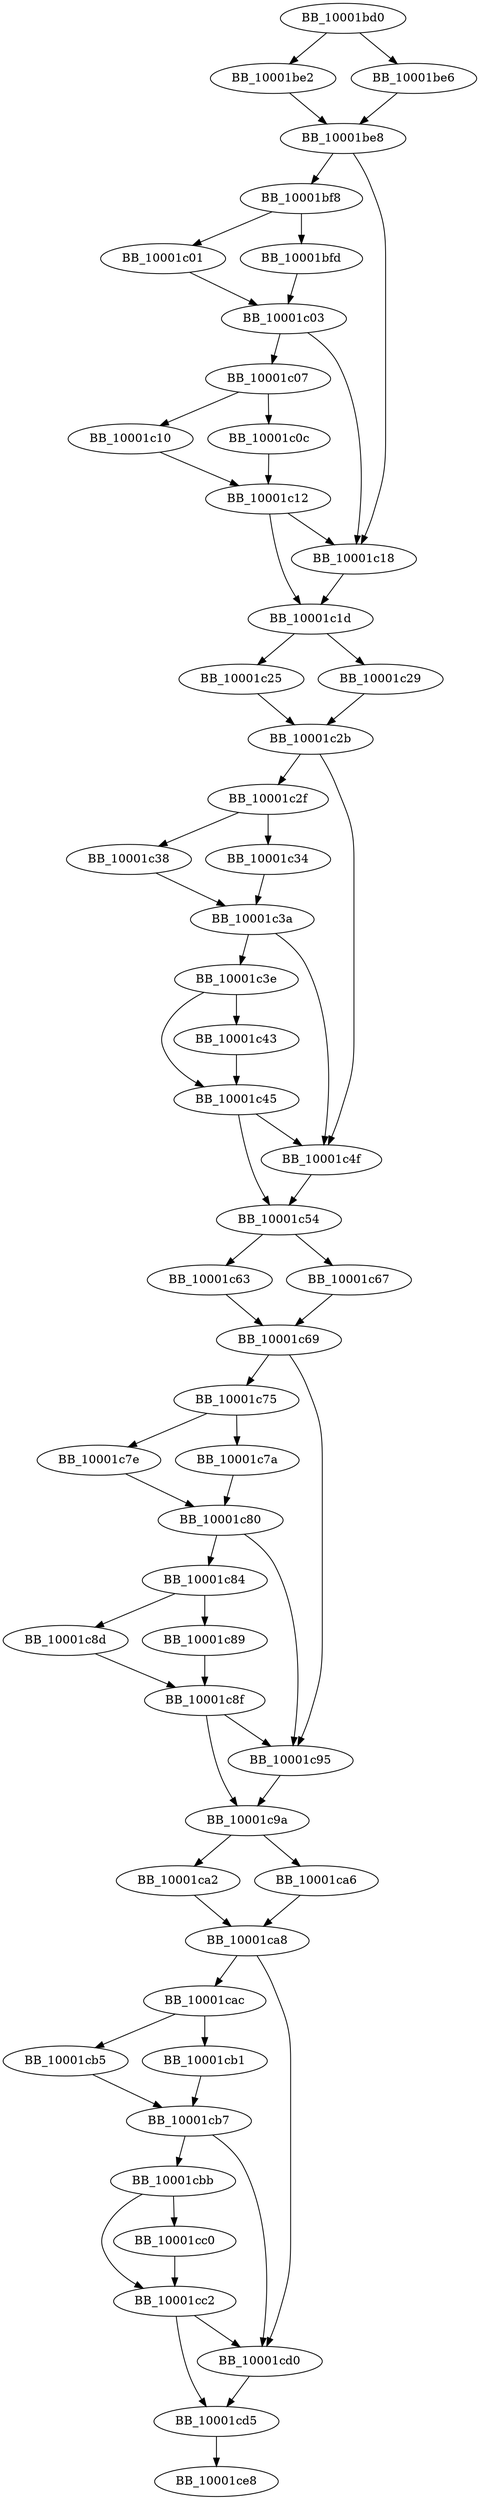 DiGraph sub_10001BD0{
BB_10001bd0->BB_10001be2
BB_10001bd0->BB_10001be6
BB_10001be2->BB_10001be8
BB_10001be6->BB_10001be8
BB_10001be8->BB_10001bf8
BB_10001be8->BB_10001c18
BB_10001bf8->BB_10001bfd
BB_10001bf8->BB_10001c01
BB_10001bfd->BB_10001c03
BB_10001c01->BB_10001c03
BB_10001c03->BB_10001c07
BB_10001c03->BB_10001c18
BB_10001c07->BB_10001c0c
BB_10001c07->BB_10001c10
BB_10001c0c->BB_10001c12
BB_10001c10->BB_10001c12
BB_10001c12->BB_10001c18
BB_10001c12->BB_10001c1d
BB_10001c18->BB_10001c1d
BB_10001c1d->BB_10001c25
BB_10001c1d->BB_10001c29
BB_10001c25->BB_10001c2b
BB_10001c29->BB_10001c2b
BB_10001c2b->BB_10001c2f
BB_10001c2b->BB_10001c4f
BB_10001c2f->BB_10001c34
BB_10001c2f->BB_10001c38
BB_10001c34->BB_10001c3a
BB_10001c38->BB_10001c3a
BB_10001c3a->BB_10001c3e
BB_10001c3a->BB_10001c4f
BB_10001c3e->BB_10001c43
BB_10001c3e->BB_10001c45
BB_10001c43->BB_10001c45
BB_10001c45->BB_10001c4f
BB_10001c45->BB_10001c54
BB_10001c4f->BB_10001c54
BB_10001c54->BB_10001c63
BB_10001c54->BB_10001c67
BB_10001c63->BB_10001c69
BB_10001c67->BB_10001c69
BB_10001c69->BB_10001c75
BB_10001c69->BB_10001c95
BB_10001c75->BB_10001c7a
BB_10001c75->BB_10001c7e
BB_10001c7a->BB_10001c80
BB_10001c7e->BB_10001c80
BB_10001c80->BB_10001c84
BB_10001c80->BB_10001c95
BB_10001c84->BB_10001c89
BB_10001c84->BB_10001c8d
BB_10001c89->BB_10001c8f
BB_10001c8d->BB_10001c8f
BB_10001c8f->BB_10001c95
BB_10001c8f->BB_10001c9a
BB_10001c95->BB_10001c9a
BB_10001c9a->BB_10001ca2
BB_10001c9a->BB_10001ca6
BB_10001ca2->BB_10001ca8
BB_10001ca6->BB_10001ca8
BB_10001ca8->BB_10001cac
BB_10001ca8->BB_10001cd0
BB_10001cac->BB_10001cb1
BB_10001cac->BB_10001cb5
BB_10001cb1->BB_10001cb7
BB_10001cb5->BB_10001cb7
BB_10001cb7->BB_10001cbb
BB_10001cb7->BB_10001cd0
BB_10001cbb->BB_10001cc0
BB_10001cbb->BB_10001cc2
BB_10001cc0->BB_10001cc2
BB_10001cc2->BB_10001cd0
BB_10001cc2->BB_10001cd5
BB_10001cd0->BB_10001cd5
BB_10001cd5->BB_10001ce8
}

